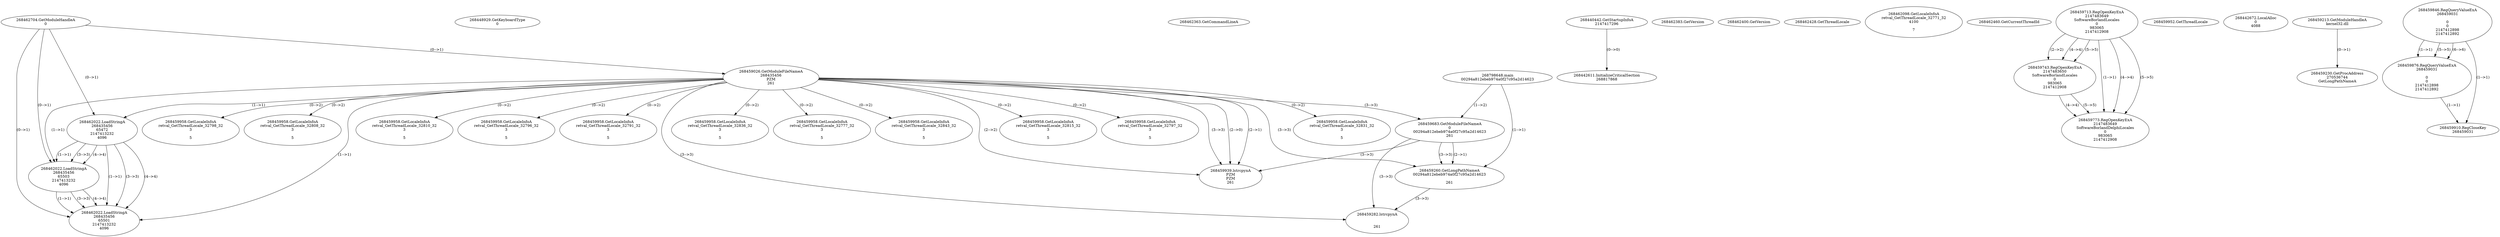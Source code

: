 // Global SCDG with merge call
digraph {
	0 [label="268798648.main
00294a812ebeb974a0f27c95a2d14623"]
	1 [label="268462704.GetModuleHandleA
0"]
	2 [label="268448929.GetKeyboardType
0"]
	3 [label="268462363.GetCommandLineA
"]
	4 [label="268440442.GetStartupInfoA
2147417296"]
	5 [label="268462383.GetVersion
"]
	6 [label="268462400.GetVersion
"]
	7 [label="268462428.GetThreadLocale
"]
	8 [label="268462098.GetLocaleInfoA
retval_GetThreadLocale_32771_32
4100

7"]
	9 [label="268462460.GetCurrentThreadId
"]
	10 [label="268459026.GetModuleFileNameA
268435456
PZM
261"]
	1 -> 10 [label="(0-->1)"]
	11 [label="268459683.GetModuleFileNameA
0
00294a812ebeb974a0f27c95a2d14623
261"]
	0 -> 11 [label="(1-->2)"]
	10 -> 11 [label="(3-->3)"]
	12 [label="268459713.RegOpenKeyExA
2147483649
Software\Borland\Locales
0
983065
2147412908"]
	13 [label="268459743.RegOpenKeyExA
2147483650
Software\Borland\Locales
0
983065
2147412908"]
	12 -> 13 [label="(2-->2)"]
	12 -> 13 [label="(4-->4)"]
	12 -> 13 [label="(5-->5)"]
	14 [label="268459773.RegOpenKeyExA
2147483649
Software\Borland\Delphi\Locales
0
983065
2147412908"]
	12 -> 14 [label="(1-->1)"]
	12 -> 14 [label="(4-->4)"]
	13 -> 14 [label="(4-->4)"]
	12 -> 14 [label="(5-->5)"]
	13 -> 14 [label="(5-->5)"]
	15 [label="268459939.lstrcpynA
PZM
PZM
261"]
	10 -> 15 [label="(2-->1)"]
	10 -> 15 [label="(2-->2)"]
	10 -> 15 [label="(3-->3)"]
	11 -> 15 [label="(3-->3)"]
	10 -> 15 [label="(2-->0)"]
	16 [label="268459952.GetThreadLocale
"]
	17 [label="268459958.GetLocaleInfoA
retval_GetThreadLocale_32831_32
3

5"]
	10 -> 17 [label="(0-->2)"]
	18 [label="268462022.LoadStringA
268435456
65472
2147413232
4096"]
	1 -> 18 [label="(0-->1)"]
	10 -> 18 [label="(1-->1)"]
	19 [label="268462022.LoadStringA
268435456
65503
2147413232
4096"]
	1 -> 19 [label="(0-->1)"]
	10 -> 19 [label="(1-->1)"]
	18 -> 19 [label="(1-->1)"]
	18 -> 19 [label="(3-->3)"]
	18 -> 19 [label="(4-->4)"]
	20 [label="268442611.InitializeCriticalSection
268817868"]
	4 -> 20 [label="(0-->0)"]
	21 [label="268442672.LocalAlloc
0
4088"]
	22 [label="268459213.GetModuleHandleA
kernel32.dll"]
	23 [label="268459230.GetProcAddress
270536744
GetLongPathNameA"]
	22 -> 23 [label="(0-->1)"]
	24 [label="268459260.GetLongPathNameA
00294a812ebeb974a0f27c95a2d14623

261"]
	0 -> 24 [label="(1-->1)"]
	11 -> 24 [label="(2-->1)"]
	10 -> 24 [label="(3-->3)"]
	11 -> 24 [label="(3-->3)"]
	25 [label="268459282.lstrcpynA


261"]
	10 -> 25 [label="(3-->3)"]
	11 -> 25 [label="(3-->3)"]
	24 -> 25 [label="(3-->3)"]
	26 [label="268459846.RegQueryValueExA
268459031

0
0
2147412898
2147412892"]
	27 [label="268459876.RegQueryValueExA
268459031

0
0
2147412898
2147412892"]
	26 -> 27 [label="(1-->1)"]
	26 -> 27 [label="(5-->5)"]
	26 -> 27 [label="(6-->6)"]
	28 [label="268459910.RegCloseKey
268459031"]
	26 -> 28 [label="(1-->1)"]
	27 -> 28 [label="(1-->1)"]
	29 [label="268459958.GetLocaleInfoA
retval_GetThreadLocale_32798_32
3

5"]
	10 -> 29 [label="(0-->2)"]
	30 [label="268459958.GetLocaleInfoA
retval_GetThreadLocale_32808_32
3

5"]
	10 -> 30 [label="(0-->2)"]
	31 [label="268462022.LoadStringA
268435456
65501
2147413232
4096"]
	1 -> 31 [label="(0-->1)"]
	10 -> 31 [label="(1-->1)"]
	18 -> 31 [label="(1-->1)"]
	19 -> 31 [label="(1-->1)"]
	18 -> 31 [label="(3-->3)"]
	19 -> 31 [label="(3-->3)"]
	18 -> 31 [label="(4-->4)"]
	19 -> 31 [label="(4-->4)"]
	32 [label="268459958.GetLocaleInfoA
retval_GetThreadLocale_32810_32
3

5"]
	10 -> 32 [label="(0-->2)"]
	33 [label="268459958.GetLocaleInfoA
retval_GetThreadLocale_32796_32
3

5"]
	10 -> 33 [label="(0-->2)"]
	34 [label="268459958.GetLocaleInfoA
retval_GetThreadLocale_32791_32
3

5"]
	10 -> 34 [label="(0-->2)"]
	35 [label="268459958.GetLocaleInfoA
retval_GetThreadLocale_32836_32
3

5"]
	10 -> 35 [label="(0-->2)"]
	36 [label="268459958.GetLocaleInfoA
retval_GetThreadLocale_32777_32
3

5"]
	10 -> 36 [label="(0-->2)"]
	37 [label="268459958.GetLocaleInfoA
retval_GetThreadLocale_32843_32
3

5"]
	10 -> 37 [label="(0-->2)"]
	38 [label="268459958.GetLocaleInfoA
retval_GetThreadLocale_32815_32
3

5"]
	10 -> 38 [label="(0-->2)"]
	39 [label="268459958.GetLocaleInfoA
retval_GetThreadLocale_32797_32
3

5"]
	10 -> 39 [label="(0-->2)"]
}
